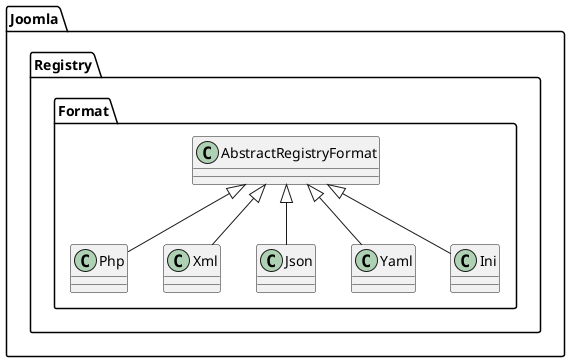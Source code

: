 @startuml
class Joomla.Registry.Format.Php
Joomla.Registry.Format.AbstractRegistryFormat <|-- Joomla.Registry.Format.Php

class Joomla.Registry.Format.Xml
Joomla.Registry.Format.AbstractRegistryFormat <|-- Joomla.Registry.Format.Xml
class Joomla.Registry.Format.Json
Joomla.Registry.Format.AbstractRegistryFormat <|-- Joomla.Registry.Format.Json
class Joomla.Registry.Format.Yaml
Joomla.Registry.Format.AbstractRegistryFormat <|-- Joomla.Registry.Format.Yaml
class Joomla.Registry.Format.Ini
Joomla.Registry.Format.AbstractRegistryFormat <|-- Joomla.Registry.Format.Ini
@enduml
